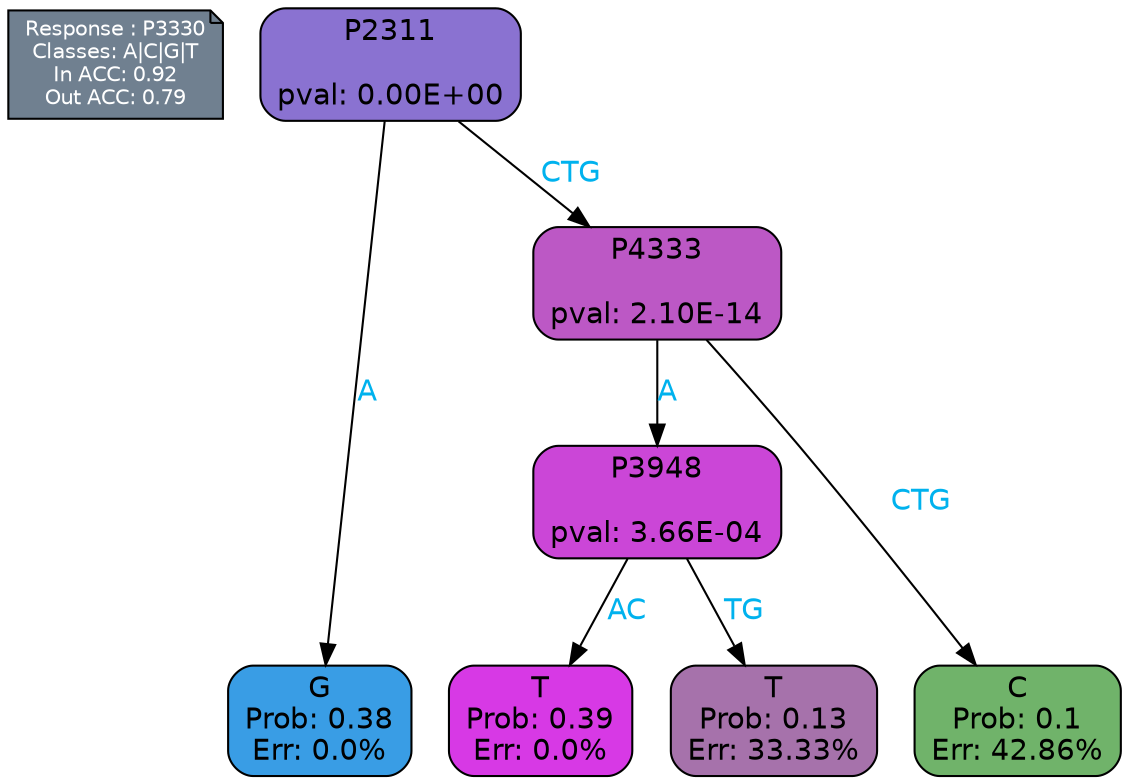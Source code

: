digraph Tree {
node [shape=box, style="filled, rounded", color="black", fontname=helvetica] ;
graph [ranksep=equally, splines=polylines, bgcolor=transparent, dpi=600] ;
edge [fontname=helvetica] ;
LEGEND [label="Response : P3330
Classes: A|C|G|T
In ACC: 0.92
Out ACC: 0.79
",shape=note,align=left,style=filled,fillcolor="slategray",fontcolor="white",fontsize=10];1 [label="P2311

pval: 0.00E+00", fillcolor="#8a72d1"] ;
2 [label="G
Prob: 0.38
Err: 0.0%", fillcolor="#399de5"] ;
3 [label="P4333

pval: 2.10E-14", fillcolor="#bc58c5"] ;
4 [label="P3948

pval: 3.66E-04", fillcolor="#cb46d7"] ;
5 [label="T
Prob: 0.39
Err: 0.0%", fillcolor="#d739e5"] ;
6 [label="T
Prob: 0.13
Err: 33.33%", fillcolor="#a672ab"] ;
7 [label="C
Prob: 0.1
Err: 42.86%", fillcolor="#70b36a"] ;
1 -> 2 [label="A",fontcolor=deepskyblue2] ;
1 -> 3 [label="CTG",fontcolor=deepskyblue2] ;
3 -> 4 [label="A",fontcolor=deepskyblue2] ;
3 -> 7 [label="CTG",fontcolor=deepskyblue2] ;
4 -> 5 [label="AC",fontcolor=deepskyblue2] ;
4 -> 6 [label="TG",fontcolor=deepskyblue2] ;
{rank = same; 2;5;6;7;}{rank = same; LEGEND;1;}}